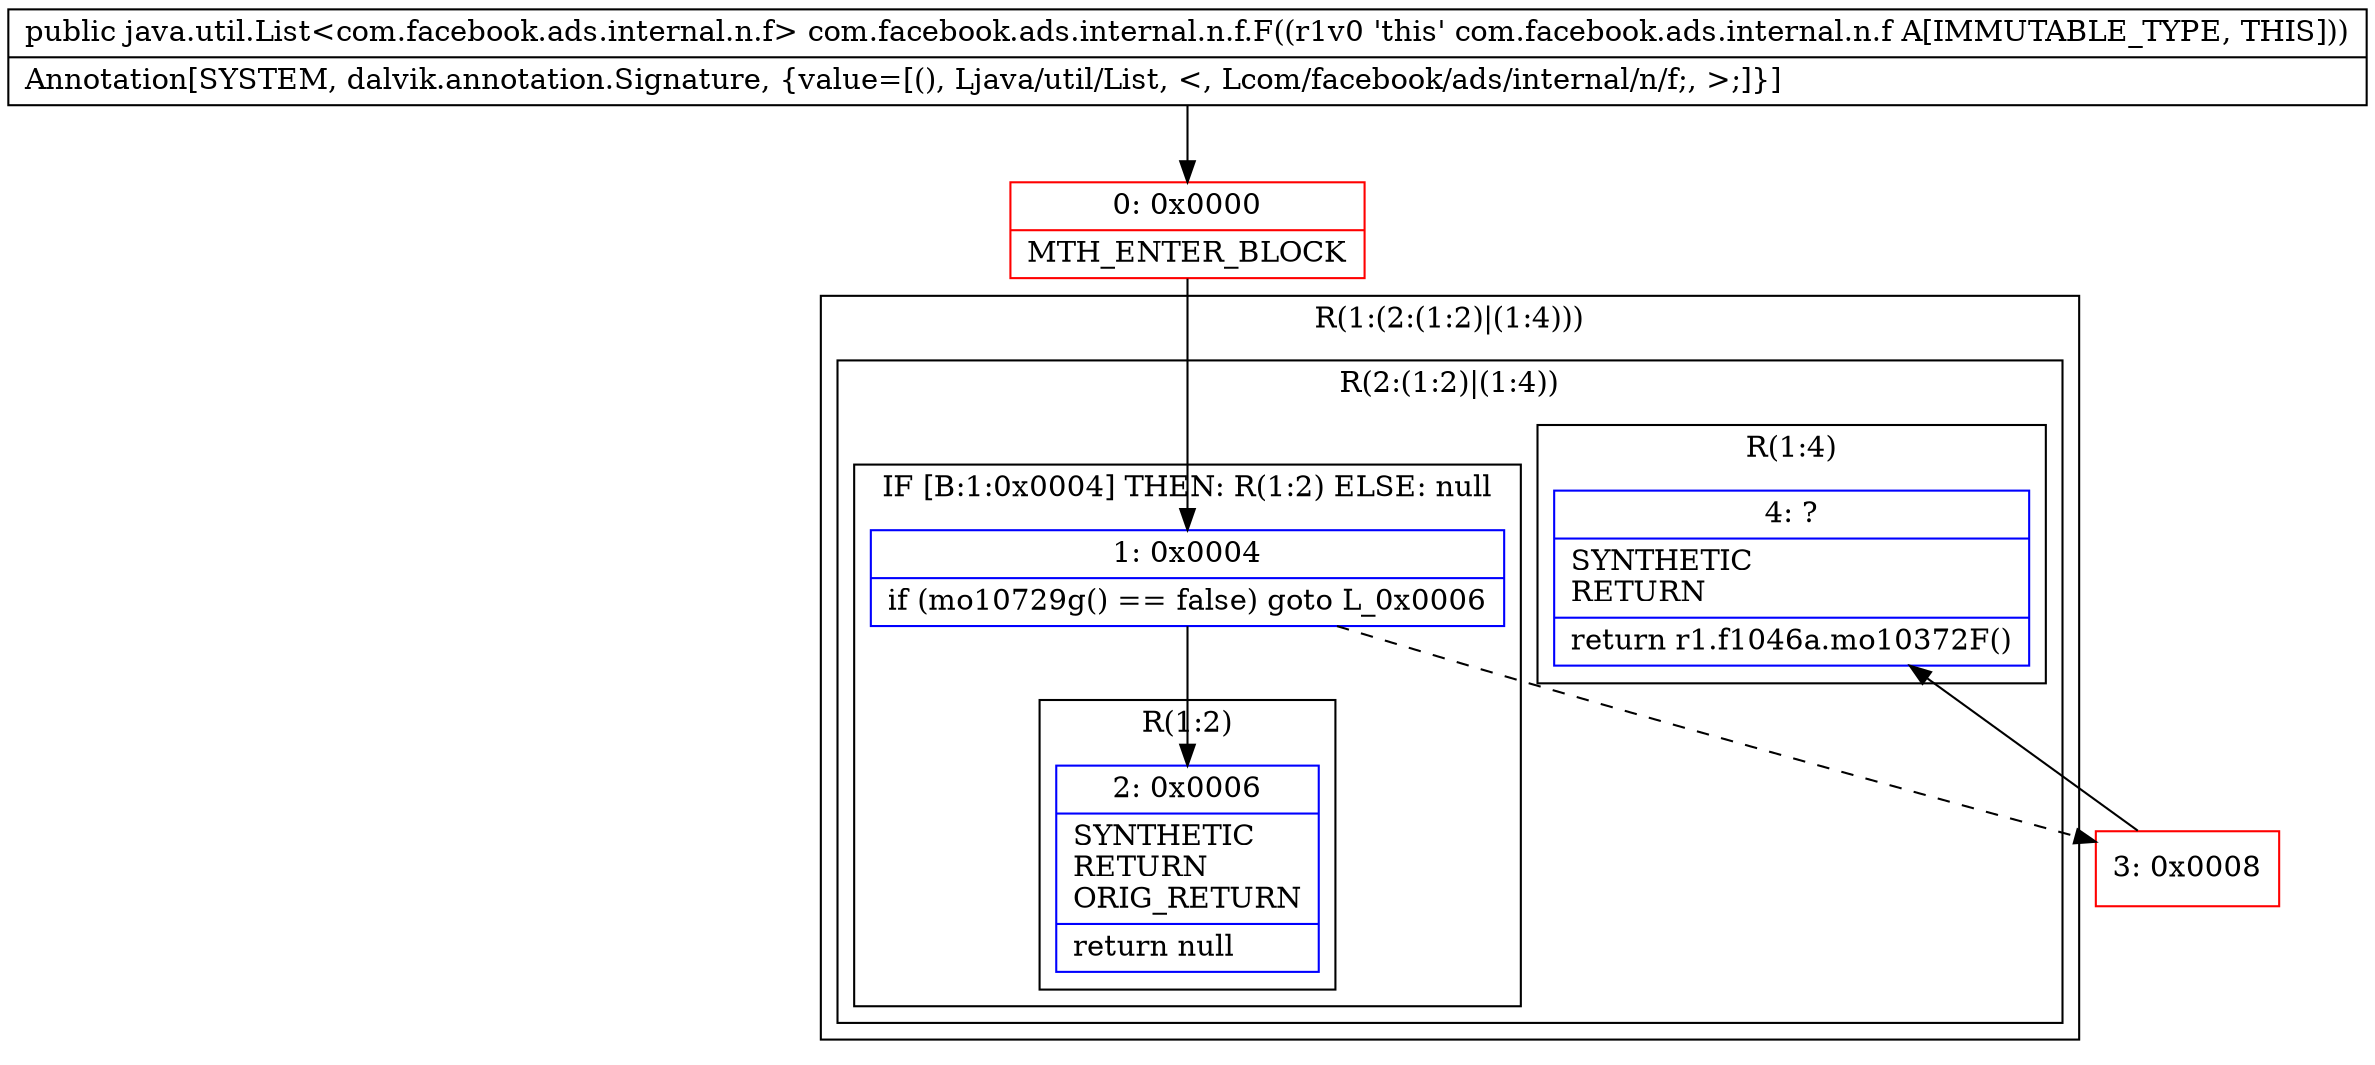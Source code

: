 digraph "CFG forcom.facebook.ads.internal.n.f.F()Ljava\/util\/List;" {
subgraph cluster_Region_1479694220 {
label = "R(1:(2:(1:2)|(1:4)))";
node [shape=record,color=blue];
subgraph cluster_Region_1839964951 {
label = "R(2:(1:2)|(1:4))";
node [shape=record,color=blue];
subgraph cluster_IfRegion_1264082518 {
label = "IF [B:1:0x0004] THEN: R(1:2) ELSE: null";
node [shape=record,color=blue];
Node_1 [shape=record,label="{1\:\ 0x0004|if (mo10729g() == false) goto L_0x0006\l}"];
subgraph cluster_Region_237820268 {
label = "R(1:2)";
node [shape=record,color=blue];
Node_2 [shape=record,label="{2\:\ 0x0006|SYNTHETIC\lRETURN\lORIG_RETURN\l|return null\l}"];
}
}
subgraph cluster_Region_1147695378 {
label = "R(1:4)";
node [shape=record,color=blue];
Node_4 [shape=record,label="{4\:\ ?|SYNTHETIC\lRETURN\l|return r1.f1046a.mo10372F()\l}"];
}
}
}
Node_0 [shape=record,color=red,label="{0\:\ 0x0000|MTH_ENTER_BLOCK\l}"];
Node_3 [shape=record,color=red,label="{3\:\ 0x0008}"];
MethodNode[shape=record,label="{public java.util.List\<com.facebook.ads.internal.n.f\> com.facebook.ads.internal.n.f.F((r1v0 'this' com.facebook.ads.internal.n.f A[IMMUTABLE_TYPE, THIS]))  | Annotation[SYSTEM, dalvik.annotation.Signature, \{value=[(), Ljava\/util\/List, \<, Lcom\/facebook\/ads\/internal\/n\/f;, \>;]\}]\l}"];
MethodNode -> Node_0;
Node_1 -> Node_2;
Node_1 -> Node_3[style=dashed];
Node_0 -> Node_1;
Node_3 -> Node_4;
}

